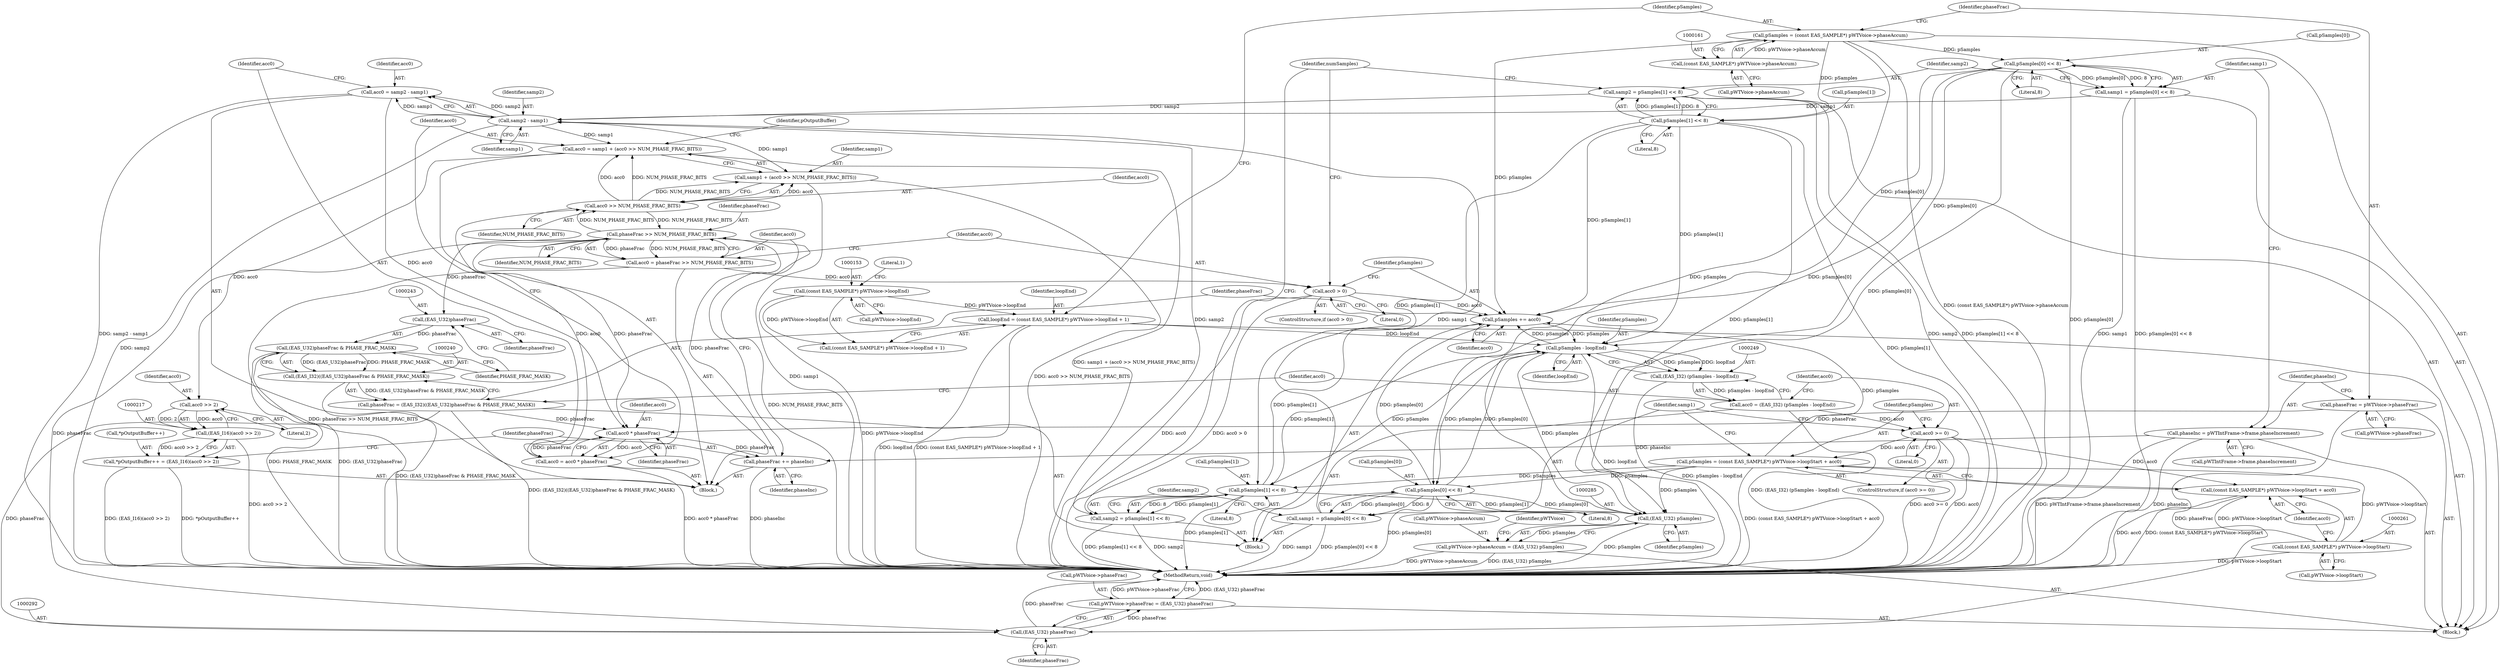 digraph "0_Android_3ac044334c3ff6a61cb4238ff3ddaf17c7efcf49@integer" {
"1000195" [label="(Call,acc0 = samp2 - samp1)"];
"1000197" [label="(Call,samp2 - samp1)"];
"1000184" [label="(Call,samp2 = pSamples[1] << 8)"];
"1000186" [label="(Call,pSamples[1] << 8)"];
"1000158" [label="(Call,pSamples = (const EAS_SAMPLE*) pWTVoice->phaseAccum)"];
"1000160" [label="(Call,(const EAS_SAMPLE*) pWTVoice->phaseAccum)"];
"1000273" [label="(Call,samp2 = pSamples[1] << 8)"];
"1000275" [label="(Call,pSamples[1] << 8)"];
"1000250" [label="(Call,pSamples - loopEnd)"];
"1000234" [label="(Call,pSamples += acc0)"];
"1000230" [label="(Call,acc0 > 0)"];
"1000224" [label="(Call,acc0 = phaseFrac >> NUM_PHASE_FRAC_BITS)"];
"1000226" [label="(Call,phaseFrac >> NUM_PHASE_FRAC_BITS)"];
"1000221" [label="(Call,phaseFrac += phaseInc)"];
"1000170" [label="(Call,phaseInc = pWTIntFrame->frame.phaseIncrement)"];
"1000202" [label="(Call,acc0 * phaseFrac)"];
"1000195" [label="(Call,acc0 = samp2 - samp1)"];
"1000237" [label="(Call,phaseFrac = (EAS_I32)((EAS_U32)phaseFrac & PHASE_FRAC_MASK))"];
"1000239" [label="(Call,(EAS_I32)((EAS_U32)phaseFrac & PHASE_FRAC_MASK))"];
"1000241" [label="(Call,(EAS_U32)phaseFrac & PHASE_FRAC_MASK)"];
"1000242" [label="(Call,(EAS_U32)phaseFrac)"];
"1000165" [label="(Call,phaseFrac = pWTVoice->phaseFrac)"];
"1000209" [label="(Call,acc0 >> NUM_PHASE_FRAC_BITS)"];
"1000200" [label="(Call,acc0 = acc0 * phaseFrac)"];
"1000268" [label="(Call,pSamples[0] << 8)"];
"1000179" [label="(Call,pSamples[0] << 8)"];
"1000257" [label="(Call,pSamples = (const EAS_SAMPLE*) pWTVoice->loopStart + acc0)"];
"1000260" [label="(Call,(const EAS_SAMPLE*) pWTVoice->loopStart)"];
"1000254" [label="(Call,acc0 >= 0)"];
"1000246" [label="(Call,acc0 = (EAS_I32) (pSamples - loopEnd))"];
"1000248" [label="(Call,(EAS_I32) (pSamples - loopEnd))"];
"1000149" [label="(Call,loopEnd = (const EAS_SAMPLE*) pWTVoice->loopEnd + 1)"];
"1000152" [label="(Call,(const EAS_SAMPLE*) pWTVoice->loopEnd)"];
"1000177" [label="(Call,samp1 = pSamples[0] << 8)"];
"1000266" [label="(Call,samp1 = pSamples[0] << 8)"];
"1000205" [label="(Call,acc0 = samp1 + (acc0 >> NUM_PHASE_FRAC_BITS))"];
"1000218" [label="(Call,acc0 >> 2)"];
"1000216" [label="(Call,(EAS_I16)(acc0 >> 2))"];
"1000212" [label="(Call,*pOutputBuffer++ = (EAS_I16)(acc0 >> 2))"];
"1000207" [label="(Call,samp1 + (acc0 >> NUM_PHASE_FRAC_BITS))"];
"1000284" [label="(Call,(EAS_U32) pSamples)"];
"1000280" [label="(Call,pWTVoice->phaseAccum = (EAS_U32) pSamples)"];
"1000259" [label="(Call,(const EAS_SAMPLE*) pWTVoice->loopStart + acc0)"];
"1000291" [label="(Call,(EAS_U32) phaseFrac)"];
"1000287" [label="(Call,pWTVoice->phaseFrac = (EAS_U32) phaseFrac)"];
"1000219" [label="(Identifier,acc0)"];
"1000253" [label="(ControlStructure,if (acc0 >= 0))"];
"1000211" [label="(Identifier,NUM_PHASE_FRAC_BITS)"];
"1000246" [label="(Call,acc0 = (EAS_I32) (pSamples - loopEnd))"];
"1000251" [label="(Identifier,pSamples)"];
"1000293" [label="(Identifier,phaseFrac)"];
"1000202" [label="(Call,acc0 * phaseFrac)"];
"1000216" [label="(Call,(EAS_I16)(acc0 >> 2))"];
"1000160" [label="(Call,(const EAS_SAMPLE*) pWTVoice->phaseAccum)"];
"1000208" [label="(Identifier,samp1)"];
"1000224" [label="(Call,acc0 = phaseFrac >> NUM_PHASE_FRAC_BITS)"];
"1000201" [label="(Identifier,acc0)"];
"1000167" [label="(Call,pWTVoice->phaseFrac)"];
"1000210" [label="(Identifier,acc0)"];
"1000289" [label="(Identifier,pWTVoice)"];
"1000284" [label="(Call,(EAS_U32) pSamples)"];
"1000209" [label="(Call,acc0 >> NUM_PHASE_FRAC_BITS)"];
"1000272" [label="(Literal,8)"];
"1000177" [label="(Call,samp1 = pSamples[0] << 8)"];
"1000231" [label="(Identifier,acc0)"];
"1000225" [label="(Identifier,acc0)"];
"1000257" [label="(Call,pSamples = (const EAS_SAMPLE*) pWTVoice->loopStart + acc0)"];
"1000250" [label="(Call,pSamples - loopEnd)"];
"1000179" [label="(Call,pSamples[0] << 8)"];
"1000195" [label="(Call,acc0 = samp2 - samp1)"];
"1000154" [label="(Call,pWTVoice->loopEnd)"];
"1000151" [label="(Call,(const EAS_SAMPLE*) pWTVoice->loopEnd + 1)"];
"1000193" [label="(Identifier,numSamples)"];
"1000291" [label="(Call,(EAS_U32) phaseFrac)"];
"1000269" [label="(Call,pSamples[0])"];
"1000149" [label="(Call,loopEnd = (const EAS_SAMPLE*) pWTVoice->loopEnd + 1)"];
"1000294" [label="(MethodReturn,void)"];
"1000235" [label="(Identifier,pSamples)"];
"1000212" [label="(Call,*pOutputBuffer++ = (EAS_I16)(acc0 >> 2))"];
"1000172" [label="(Call,pWTIntFrame->frame.phaseIncrement)"];
"1000288" [label="(Call,pWTVoice->phaseFrac)"];
"1000276" [label="(Call,pSamples[1])"];
"1000206" [label="(Identifier,acc0)"];
"1000226" [label="(Call,phaseFrac >> NUM_PHASE_FRAC_BITS)"];
"1000186" [label="(Call,pSamples[1] << 8)"];
"1000280" [label="(Call,pWTVoice->phaseAccum = (EAS_U32) pSamples)"];
"1000287" [label="(Call,pWTVoice->phaseFrac = (EAS_U32) phaseFrac)"];
"1000166" [label="(Identifier,phaseFrac)"];
"1000248" [label="(Call,(EAS_I32) (pSamples - loopEnd))"];
"1000184" [label="(Call,samp2 = pSamples[1] << 8)"];
"1000275" [label="(Call,pSamples[1] << 8)"];
"1000259" [label="(Call,(const EAS_SAMPLE*) pWTVoice->loopStart + acc0)"];
"1000205" [label="(Call,acc0 = samp1 + (acc0 >> NUM_PHASE_FRAC_BITS))"];
"1000197" [label="(Call,samp2 - samp1)"];
"1000121" [label="(Block,)"];
"1000194" [label="(Block,)"];
"1000255" [label="(Identifier,acc0)"];
"1000274" [label="(Identifier,samp2)"];
"1000183" [label="(Literal,8)"];
"1000267" [label="(Identifier,samp1)"];
"1000232" [label="(Literal,0)"];
"1000158" [label="(Call,pSamples = (const EAS_SAMPLE*) pWTVoice->phaseAccum)"];
"1000254" [label="(Call,acc0 >= 0)"];
"1000165" [label="(Call,phaseFrac = pWTVoice->phaseFrac)"];
"1000286" [label="(Identifier,pSamples)"];
"1000244" [label="(Identifier,phaseFrac)"];
"1000159" [label="(Identifier,pSamples)"];
"1000162" [label="(Call,pWTVoice->phaseAccum)"];
"1000266" [label="(Call,samp1 = pSamples[0] << 8)"];
"1000273" [label="(Call,samp2 = pSamples[1] << 8)"];
"1000281" [label="(Call,pWTVoice->phaseAccum)"];
"1000171" [label="(Identifier,phaseInc)"];
"1000247" [label="(Identifier,acc0)"];
"1000237" [label="(Call,phaseFrac = (EAS_I32)((EAS_U32)phaseFrac & PHASE_FRAC_MASK))"];
"1000260" [label="(Call,(const EAS_SAMPLE*) pWTVoice->loopStart)"];
"1000150" [label="(Identifier,loopEnd)"];
"1000252" [label="(Identifier,loopEnd)"];
"1000242" [label="(Call,(EAS_U32)phaseFrac)"];
"1000215" [label="(Identifier,pOutputBuffer)"];
"1000222" [label="(Identifier,phaseFrac)"];
"1000187" [label="(Call,pSamples[1])"];
"1000227" [label="(Identifier,phaseFrac)"];
"1000190" [label="(Literal,8)"];
"1000152" [label="(Call,(const EAS_SAMPLE*) pWTVoice->loopEnd)"];
"1000204" [label="(Identifier,phaseFrac)"];
"1000239" [label="(Call,(EAS_I32)((EAS_U32)phaseFrac & PHASE_FRAC_MASK))"];
"1000221" [label="(Call,phaseFrac += phaseInc)"];
"1000199" [label="(Identifier,samp1)"];
"1000218" [label="(Call,acc0 >> 2)"];
"1000213" [label="(Call,*pOutputBuffer++)"];
"1000170" [label="(Call,phaseInc = pWTIntFrame->frame.phaseIncrement)"];
"1000200" [label="(Call,acc0 = acc0 * phaseFrac)"];
"1000207" [label="(Call,samp1 + (acc0 >> NUM_PHASE_FRAC_BITS))"];
"1000265" [label="(Identifier,acc0)"];
"1000245" [label="(Identifier,PHASE_FRAC_MASK)"];
"1000268" [label="(Call,pSamples[0] << 8)"];
"1000203" [label="(Identifier,acc0)"];
"1000258" [label="(Identifier,pSamples)"];
"1000230" [label="(Call,acc0 > 0)"];
"1000262" [label="(Call,pWTVoice->loopStart)"];
"1000157" [label="(Literal,1)"];
"1000180" [label="(Call,pSamples[0])"];
"1000256" [label="(Literal,0)"];
"1000241" [label="(Call,(EAS_U32)phaseFrac & PHASE_FRAC_MASK)"];
"1000220" [label="(Literal,2)"];
"1000185" [label="(Identifier,samp2)"];
"1000236" [label="(Identifier,acc0)"];
"1000198" [label="(Identifier,samp2)"];
"1000233" [label="(Block,)"];
"1000228" [label="(Identifier,NUM_PHASE_FRAC_BITS)"];
"1000196" [label="(Identifier,acc0)"];
"1000223" [label="(Identifier,phaseInc)"];
"1000178" [label="(Identifier,samp1)"];
"1000238" [label="(Identifier,phaseFrac)"];
"1000234" [label="(Call,pSamples += acc0)"];
"1000279" [label="(Literal,8)"];
"1000229" [label="(ControlStructure,if (acc0 > 0))"];
"1000195" -> "1000194"  [label="AST: "];
"1000195" -> "1000197"  [label="CFG: "];
"1000196" -> "1000195"  [label="AST: "];
"1000197" -> "1000195"  [label="AST: "];
"1000201" -> "1000195"  [label="CFG: "];
"1000195" -> "1000294"  [label="DDG: samp2 - samp1"];
"1000197" -> "1000195"  [label="DDG: samp2"];
"1000197" -> "1000195"  [label="DDG: samp1"];
"1000195" -> "1000202"  [label="DDG: acc0"];
"1000197" -> "1000199"  [label="CFG: "];
"1000198" -> "1000197"  [label="AST: "];
"1000199" -> "1000197"  [label="AST: "];
"1000197" -> "1000294"  [label="DDG: samp2"];
"1000184" -> "1000197"  [label="DDG: samp2"];
"1000273" -> "1000197"  [label="DDG: samp2"];
"1000177" -> "1000197"  [label="DDG: samp1"];
"1000266" -> "1000197"  [label="DDG: samp1"];
"1000197" -> "1000205"  [label="DDG: samp1"];
"1000197" -> "1000207"  [label="DDG: samp1"];
"1000184" -> "1000121"  [label="AST: "];
"1000184" -> "1000186"  [label="CFG: "];
"1000185" -> "1000184"  [label="AST: "];
"1000186" -> "1000184"  [label="AST: "];
"1000193" -> "1000184"  [label="CFG: "];
"1000184" -> "1000294"  [label="DDG: samp2"];
"1000184" -> "1000294"  [label="DDG: pSamples[1] << 8"];
"1000186" -> "1000184"  [label="DDG: pSamples[1]"];
"1000186" -> "1000184"  [label="DDG: 8"];
"1000186" -> "1000190"  [label="CFG: "];
"1000187" -> "1000186"  [label="AST: "];
"1000190" -> "1000186"  [label="AST: "];
"1000186" -> "1000294"  [label="DDG: pSamples[1]"];
"1000158" -> "1000186"  [label="DDG: pSamples"];
"1000186" -> "1000234"  [label="DDG: pSamples[1]"];
"1000186" -> "1000250"  [label="DDG: pSamples[1]"];
"1000186" -> "1000275"  [label="DDG: pSamples[1]"];
"1000186" -> "1000284"  [label="DDG: pSamples[1]"];
"1000158" -> "1000121"  [label="AST: "];
"1000158" -> "1000160"  [label="CFG: "];
"1000159" -> "1000158"  [label="AST: "];
"1000160" -> "1000158"  [label="AST: "];
"1000166" -> "1000158"  [label="CFG: "];
"1000158" -> "1000294"  [label="DDG: (const EAS_SAMPLE*) pWTVoice->phaseAccum"];
"1000160" -> "1000158"  [label="DDG: pWTVoice->phaseAccum"];
"1000158" -> "1000179"  [label="DDG: pSamples"];
"1000158" -> "1000234"  [label="DDG: pSamples"];
"1000158" -> "1000284"  [label="DDG: pSamples"];
"1000160" -> "1000162"  [label="CFG: "];
"1000161" -> "1000160"  [label="AST: "];
"1000162" -> "1000160"  [label="AST: "];
"1000273" -> "1000233"  [label="AST: "];
"1000273" -> "1000275"  [label="CFG: "];
"1000274" -> "1000273"  [label="AST: "];
"1000275" -> "1000273"  [label="AST: "];
"1000193" -> "1000273"  [label="CFG: "];
"1000273" -> "1000294"  [label="DDG: pSamples[1] << 8"];
"1000273" -> "1000294"  [label="DDG: samp2"];
"1000275" -> "1000273"  [label="DDG: pSamples[1]"];
"1000275" -> "1000273"  [label="DDG: 8"];
"1000275" -> "1000279"  [label="CFG: "];
"1000276" -> "1000275"  [label="AST: "];
"1000279" -> "1000275"  [label="AST: "];
"1000275" -> "1000294"  [label="DDG: pSamples[1]"];
"1000275" -> "1000234"  [label="DDG: pSamples[1]"];
"1000275" -> "1000250"  [label="DDG: pSamples[1]"];
"1000250" -> "1000275"  [label="DDG: pSamples"];
"1000257" -> "1000275"  [label="DDG: pSamples"];
"1000275" -> "1000284"  [label="DDG: pSamples[1]"];
"1000250" -> "1000248"  [label="AST: "];
"1000250" -> "1000252"  [label="CFG: "];
"1000251" -> "1000250"  [label="AST: "];
"1000252" -> "1000250"  [label="AST: "];
"1000248" -> "1000250"  [label="CFG: "];
"1000250" -> "1000294"  [label="DDG: loopEnd"];
"1000250" -> "1000234"  [label="DDG: pSamples"];
"1000250" -> "1000248"  [label="DDG: pSamples"];
"1000250" -> "1000248"  [label="DDG: loopEnd"];
"1000234" -> "1000250"  [label="DDG: pSamples"];
"1000268" -> "1000250"  [label="DDG: pSamples[0]"];
"1000179" -> "1000250"  [label="DDG: pSamples[0]"];
"1000149" -> "1000250"  [label="DDG: loopEnd"];
"1000250" -> "1000268"  [label="DDG: pSamples"];
"1000250" -> "1000284"  [label="DDG: pSamples"];
"1000234" -> "1000233"  [label="AST: "];
"1000234" -> "1000236"  [label="CFG: "];
"1000235" -> "1000234"  [label="AST: "];
"1000236" -> "1000234"  [label="AST: "];
"1000238" -> "1000234"  [label="CFG: "];
"1000230" -> "1000234"  [label="DDG: acc0"];
"1000268" -> "1000234"  [label="DDG: pSamples[0]"];
"1000179" -> "1000234"  [label="DDG: pSamples[0]"];
"1000257" -> "1000234"  [label="DDG: pSamples"];
"1000230" -> "1000229"  [label="AST: "];
"1000230" -> "1000232"  [label="CFG: "];
"1000231" -> "1000230"  [label="AST: "];
"1000232" -> "1000230"  [label="AST: "];
"1000193" -> "1000230"  [label="CFG: "];
"1000235" -> "1000230"  [label="CFG: "];
"1000230" -> "1000294"  [label="DDG: acc0"];
"1000230" -> "1000294"  [label="DDG: acc0 > 0"];
"1000224" -> "1000230"  [label="DDG: acc0"];
"1000224" -> "1000194"  [label="AST: "];
"1000224" -> "1000226"  [label="CFG: "];
"1000225" -> "1000224"  [label="AST: "];
"1000226" -> "1000224"  [label="AST: "];
"1000231" -> "1000224"  [label="CFG: "];
"1000224" -> "1000294"  [label="DDG: phaseFrac >> NUM_PHASE_FRAC_BITS"];
"1000226" -> "1000224"  [label="DDG: phaseFrac"];
"1000226" -> "1000224"  [label="DDG: NUM_PHASE_FRAC_BITS"];
"1000226" -> "1000228"  [label="CFG: "];
"1000227" -> "1000226"  [label="AST: "];
"1000228" -> "1000226"  [label="AST: "];
"1000226" -> "1000294"  [label="DDG: NUM_PHASE_FRAC_BITS"];
"1000226" -> "1000202"  [label="DDG: phaseFrac"];
"1000226" -> "1000209"  [label="DDG: NUM_PHASE_FRAC_BITS"];
"1000221" -> "1000226"  [label="DDG: phaseFrac"];
"1000209" -> "1000226"  [label="DDG: NUM_PHASE_FRAC_BITS"];
"1000226" -> "1000242"  [label="DDG: phaseFrac"];
"1000226" -> "1000291"  [label="DDG: phaseFrac"];
"1000221" -> "1000194"  [label="AST: "];
"1000221" -> "1000223"  [label="CFG: "];
"1000222" -> "1000221"  [label="AST: "];
"1000223" -> "1000221"  [label="AST: "];
"1000225" -> "1000221"  [label="CFG: "];
"1000221" -> "1000294"  [label="DDG: phaseInc"];
"1000170" -> "1000221"  [label="DDG: phaseInc"];
"1000202" -> "1000221"  [label="DDG: phaseFrac"];
"1000170" -> "1000121"  [label="AST: "];
"1000170" -> "1000172"  [label="CFG: "];
"1000171" -> "1000170"  [label="AST: "];
"1000172" -> "1000170"  [label="AST: "];
"1000178" -> "1000170"  [label="CFG: "];
"1000170" -> "1000294"  [label="DDG: pWTIntFrame->frame.phaseIncrement"];
"1000170" -> "1000294"  [label="DDG: phaseInc"];
"1000202" -> "1000200"  [label="AST: "];
"1000202" -> "1000204"  [label="CFG: "];
"1000203" -> "1000202"  [label="AST: "];
"1000204" -> "1000202"  [label="AST: "];
"1000200" -> "1000202"  [label="CFG: "];
"1000202" -> "1000200"  [label="DDG: acc0"];
"1000202" -> "1000200"  [label="DDG: phaseFrac"];
"1000237" -> "1000202"  [label="DDG: phaseFrac"];
"1000165" -> "1000202"  [label="DDG: phaseFrac"];
"1000237" -> "1000233"  [label="AST: "];
"1000237" -> "1000239"  [label="CFG: "];
"1000238" -> "1000237"  [label="AST: "];
"1000239" -> "1000237"  [label="AST: "];
"1000247" -> "1000237"  [label="CFG: "];
"1000237" -> "1000294"  [label="DDG: (EAS_I32)((EAS_U32)phaseFrac & PHASE_FRAC_MASK)"];
"1000239" -> "1000237"  [label="DDG: (EAS_U32)phaseFrac & PHASE_FRAC_MASK"];
"1000237" -> "1000291"  [label="DDG: phaseFrac"];
"1000239" -> "1000241"  [label="CFG: "];
"1000240" -> "1000239"  [label="AST: "];
"1000241" -> "1000239"  [label="AST: "];
"1000239" -> "1000294"  [label="DDG: (EAS_U32)phaseFrac & PHASE_FRAC_MASK"];
"1000241" -> "1000239"  [label="DDG: (EAS_U32)phaseFrac"];
"1000241" -> "1000239"  [label="DDG: PHASE_FRAC_MASK"];
"1000241" -> "1000245"  [label="CFG: "];
"1000242" -> "1000241"  [label="AST: "];
"1000245" -> "1000241"  [label="AST: "];
"1000241" -> "1000294"  [label="DDG: (EAS_U32)phaseFrac"];
"1000241" -> "1000294"  [label="DDG: PHASE_FRAC_MASK"];
"1000242" -> "1000241"  [label="DDG: phaseFrac"];
"1000242" -> "1000244"  [label="CFG: "];
"1000243" -> "1000242"  [label="AST: "];
"1000244" -> "1000242"  [label="AST: "];
"1000245" -> "1000242"  [label="CFG: "];
"1000165" -> "1000121"  [label="AST: "];
"1000165" -> "1000167"  [label="CFG: "];
"1000166" -> "1000165"  [label="AST: "];
"1000167" -> "1000165"  [label="AST: "];
"1000171" -> "1000165"  [label="CFG: "];
"1000165" -> "1000291"  [label="DDG: phaseFrac"];
"1000209" -> "1000207"  [label="AST: "];
"1000209" -> "1000211"  [label="CFG: "];
"1000210" -> "1000209"  [label="AST: "];
"1000211" -> "1000209"  [label="AST: "];
"1000207" -> "1000209"  [label="CFG: "];
"1000209" -> "1000205"  [label="DDG: acc0"];
"1000209" -> "1000205"  [label="DDG: NUM_PHASE_FRAC_BITS"];
"1000209" -> "1000207"  [label="DDG: acc0"];
"1000209" -> "1000207"  [label="DDG: NUM_PHASE_FRAC_BITS"];
"1000200" -> "1000209"  [label="DDG: acc0"];
"1000200" -> "1000194"  [label="AST: "];
"1000201" -> "1000200"  [label="AST: "];
"1000206" -> "1000200"  [label="CFG: "];
"1000200" -> "1000294"  [label="DDG: acc0 * phaseFrac"];
"1000268" -> "1000266"  [label="AST: "];
"1000268" -> "1000272"  [label="CFG: "];
"1000269" -> "1000268"  [label="AST: "];
"1000272" -> "1000268"  [label="AST: "];
"1000266" -> "1000268"  [label="CFG: "];
"1000268" -> "1000294"  [label="DDG: pSamples[0]"];
"1000268" -> "1000266"  [label="DDG: pSamples[0]"];
"1000268" -> "1000266"  [label="DDG: 8"];
"1000179" -> "1000268"  [label="DDG: pSamples[0]"];
"1000257" -> "1000268"  [label="DDG: pSamples"];
"1000268" -> "1000284"  [label="DDG: pSamples[0]"];
"1000179" -> "1000177"  [label="AST: "];
"1000179" -> "1000183"  [label="CFG: "];
"1000180" -> "1000179"  [label="AST: "];
"1000183" -> "1000179"  [label="AST: "];
"1000177" -> "1000179"  [label="CFG: "];
"1000179" -> "1000294"  [label="DDG: pSamples[0]"];
"1000179" -> "1000177"  [label="DDG: pSamples[0]"];
"1000179" -> "1000177"  [label="DDG: 8"];
"1000179" -> "1000284"  [label="DDG: pSamples[0]"];
"1000257" -> "1000253"  [label="AST: "];
"1000257" -> "1000259"  [label="CFG: "];
"1000258" -> "1000257"  [label="AST: "];
"1000259" -> "1000257"  [label="AST: "];
"1000267" -> "1000257"  [label="CFG: "];
"1000257" -> "1000294"  [label="DDG: (const EAS_SAMPLE*) pWTVoice->loopStart + acc0"];
"1000260" -> "1000257"  [label="DDG: pWTVoice->loopStart"];
"1000254" -> "1000257"  [label="DDG: acc0"];
"1000257" -> "1000284"  [label="DDG: pSamples"];
"1000260" -> "1000259"  [label="AST: "];
"1000260" -> "1000262"  [label="CFG: "];
"1000261" -> "1000260"  [label="AST: "];
"1000262" -> "1000260"  [label="AST: "];
"1000265" -> "1000260"  [label="CFG: "];
"1000260" -> "1000294"  [label="DDG: pWTVoice->loopStart"];
"1000260" -> "1000259"  [label="DDG: pWTVoice->loopStart"];
"1000254" -> "1000253"  [label="AST: "];
"1000254" -> "1000256"  [label="CFG: "];
"1000255" -> "1000254"  [label="AST: "];
"1000256" -> "1000254"  [label="AST: "];
"1000258" -> "1000254"  [label="CFG: "];
"1000267" -> "1000254"  [label="CFG: "];
"1000254" -> "1000294"  [label="DDG: acc0"];
"1000254" -> "1000294"  [label="DDG: acc0 >= 0"];
"1000246" -> "1000254"  [label="DDG: acc0"];
"1000254" -> "1000259"  [label="DDG: acc0"];
"1000246" -> "1000233"  [label="AST: "];
"1000246" -> "1000248"  [label="CFG: "];
"1000247" -> "1000246"  [label="AST: "];
"1000248" -> "1000246"  [label="AST: "];
"1000255" -> "1000246"  [label="CFG: "];
"1000246" -> "1000294"  [label="DDG: (EAS_I32) (pSamples - loopEnd)"];
"1000248" -> "1000246"  [label="DDG: pSamples - loopEnd"];
"1000249" -> "1000248"  [label="AST: "];
"1000248" -> "1000294"  [label="DDG: pSamples - loopEnd"];
"1000149" -> "1000121"  [label="AST: "];
"1000149" -> "1000151"  [label="CFG: "];
"1000150" -> "1000149"  [label="AST: "];
"1000151" -> "1000149"  [label="AST: "];
"1000159" -> "1000149"  [label="CFG: "];
"1000149" -> "1000294"  [label="DDG: (const EAS_SAMPLE*) pWTVoice->loopEnd + 1"];
"1000149" -> "1000294"  [label="DDG: loopEnd"];
"1000152" -> "1000149"  [label="DDG: pWTVoice->loopEnd"];
"1000152" -> "1000151"  [label="AST: "];
"1000152" -> "1000154"  [label="CFG: "];
"1000153" -> "1000152"  [label="AST: "];
"1000154" -> "1000152"  [label="AST: "];
"1000157" -> "1000152"  [label="CFG: "];
"1000152" -> "1000294"  [label="DDG: pWTVoice->loopEnd"];
"1000152" -> "1000151"  [label="DDG: pWTVoice->loopEnd"];
"1000177" -> "1000121"  [label="AST: "];
"1000178" -> "1000177"  [label="AST: "];
"1000185" -> "1000177"  [label="CFG: "];
"1000177" -> "1000294"  [label="DDG: samp1"];
"1000177" -> "1000294"  [label="DDG: pSamples[0] << 8"];
"1000266" -> "1000233"  [label="AST: "];
"1000267" -> "1000266"  [label="AST: "];
"1000274" -> "1000266"  [label="CFG: "];
"1000266" -> "1000294"  [label="DDG: pSamples[0] << 8"];
"1000266" -> "1000294"  [label="DDG: samp1"];
"1000205" -> "1000194"  [label="AST: "];
"1000205" -> "1000207"  [label="CFG: "];
"1000206" -> "1000205"  [label="AST: "];
"1000207" -> "1000205"  [label="AST: "];
"1000215" -> "1000205"  [label="CFG: "];
"1000205" -> "1000294"  [label="DDG: samp1 + (acc0 >> NUM_PHASE_FRAC_BITS)"];
"1000205" -> "1000218"  [label="DDG: acc0"];
"1000218" -> "1000216"  [label="AST: "];
"1000218" -> "1000220"  [label="CFG: "];
"1000219" -> "1000218"  [label="AST: "];
"1000220" -> "1000218"  [label="AST: "];
"1000216" -> "1000218"  [label="CFG: "];
"1000218" -> "1000216"  [label="DDG: acc0"];
"1000218" -> "1000216"  [label="DDG: 2"];
"1000216" -> "1000212"  [label="AST: "];
"1000217" -> "1000216"  [label="AST: "];
"1000212" -> "1000216"  [label="CFG: "];
"1000216" -> "1000294"  [label="DDG: acc0 >> 2"];
"1000216" -> "1000212"  [label="DDG: acc0 >> 2"];
"1000212" -> "1000194"  [label="AST: "];
"1000213" -> "1000212"  [label="AST: "];
"1000222" -> "1000212"  [label="CFG: "];
"1000212" -> "1000294"  [label="DDG: (EAS_I16)(acc0 >> 2)"];
"1000212" -> "1000294"  [label="DDG: *pOutputBuffer++"];
"1000208" -> "1000207"  [label="AST: "];
"1000207" -> "1000294"  [label="DDG: acc0 >> NUM_PHASE_FRAC_BITS"];
"1000207" -> "1000294"  [label="DDG: samp1"];
"1000284" -> "1000280"  [label="AST: "];
"1000284" -> "1000286"  [label="CFG: "];
"1000285" -> "1000284"  [label="AST: "];
"1000286" -> "1000284"  [label="AST: "];
"1000280" -> "1000284"  [label="CFG: "];
"1000284" -> "1000294"  [label="DDG: pSamples"];
"1000284" -> "1000280"  [label="DDG: pSamples"];
"1000280" -> "1000121"  [label="AST: "];
"1000281" -> "1000280"  [label="AST: "];
"1000289" -> "1000280"  [label="CFG: "];
"1000280" -> "1000294"  [label="DDG: (EAS_U32) pSamples"];
"1000280" -> "1000294"  [label="DDG: pWTVoice->phaseAccum"];
"1000259" -> "1000265"  [label="CFG: "];
"1000265" -> "1000259"  [label="AST: "];
"1000259" -> "1000294"  [label="DDG: (const EAS_SAMPLE*) pWTVoice->loopStart"];
"1000259" -> "1000294"  [label="DDG: acc0"];
"1000291" -> "1000287"  [label="AST: "];
"1000291" -> "1000293"  [label="CFG: "];
"1000292" -> "1000291"  [label="AST: "];
"1000293" -> "1000291"  [label="AST: "];
"1000287" -> "1000291"  [label="CFG: "];
"1000291" -> "1000294"  [label="DDG: phaseFrac"];
"1000291" -> "1000287"  [label="DDG: phaseFrac"];
"1000287" -> "1000121"  [label="AST: "];
"1000288" -> "1000287"  [label="AST: "];
"1000294" -> "1000287"  [label="CFG: "];
"1000287" -> "1000294"  [label="DDG: (EAS_U32) phaseFrac"];
"1000287" -> "1000294"  [label="DDG: pWTVoice->phaseFrac"];
}
